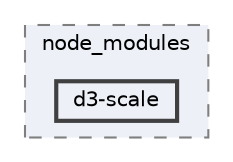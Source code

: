 digraph "C:/Users/arisc/OneDrive/Documents/GitHub/FINAL/EcoEats-Project/node_modules/d3-scale"
{
 // LATEX_PDF_SIZE
  bgcolor="transparent";
  edge [fontname=Helvetica,fontsize=10,labelfontname=Helvetica,labelfontsize=10];
  node [fontname=Helvetica,fontsize=10,shape=box,height=0.2,width=0.4];
  compound=true
  subgraph clusterdir_5091f2b68170d33f954320199e2fed0a {
    graph [ bgcolor="#edf0f7", pencolor="grey50", label="node_modules", fontname=Helvetica,fontsize=10 style="filled,dashed", URL="dir_5091f2b68170d33f954320199e2fed0a.html",tooltip=""]
  dir_e4aa1a3712897db092e1dbda446899ef [label="d3-scale", fillcolor="#edf0f7", color="grey25", style="filled,bold", URL="dir_e4aa1a3712897db092e1dbda446899ef.html",tooltip=""];
  }
}
